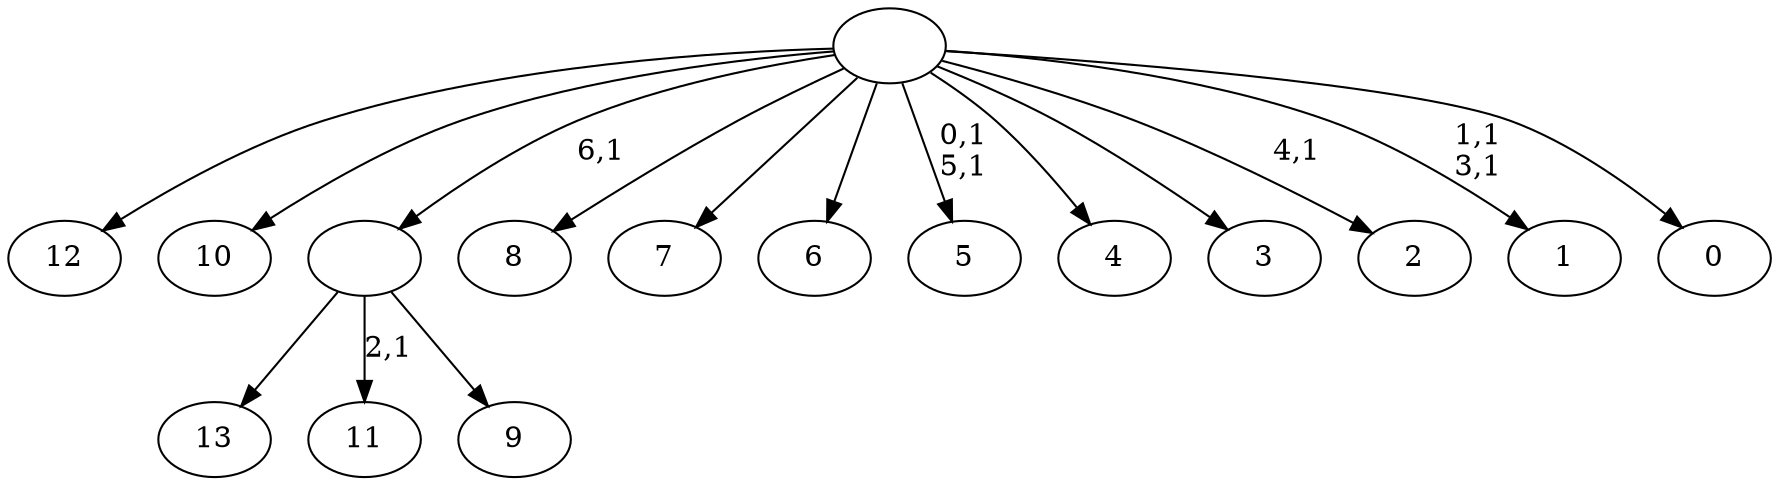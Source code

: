 digraph T {
	21 [label="13"]
	20 [label="12"]
	19 [label="11"]
	17 [label="10"]
	16 [label="9"]
	15 [label=""]
	14 [label="8"]
	13 [label="7"]
	12 [label="6"]
	11 [label="5"]
	8 [label="4"]
	7 [label="3"]
	6 [label="2"]
	4 [label="1"]
	1 [label="0"]
	0 [label=""]
	15 -> 19 [label="2,1"]
	15 -> 21 [label=""]
	15 -> 16 [label=""]
	0 -> 4 [label="1,1\n3,1"]
	0 -> 6 [label="4,1"]
	0 -> 11 [label="0,1\n5,1"]
	0 -> 20 [label=""]
	0 -> 17 [label=""]
	0 -> 15 [label="6,1"]
	0 -> 14 [label=""]
	0 -> 13 [label=""]
	0 -> 12 [label=""]
	0 -> 8 [label=""]
	0 -> 7 [label=""]
	0 -> 1 [label=""]
}
